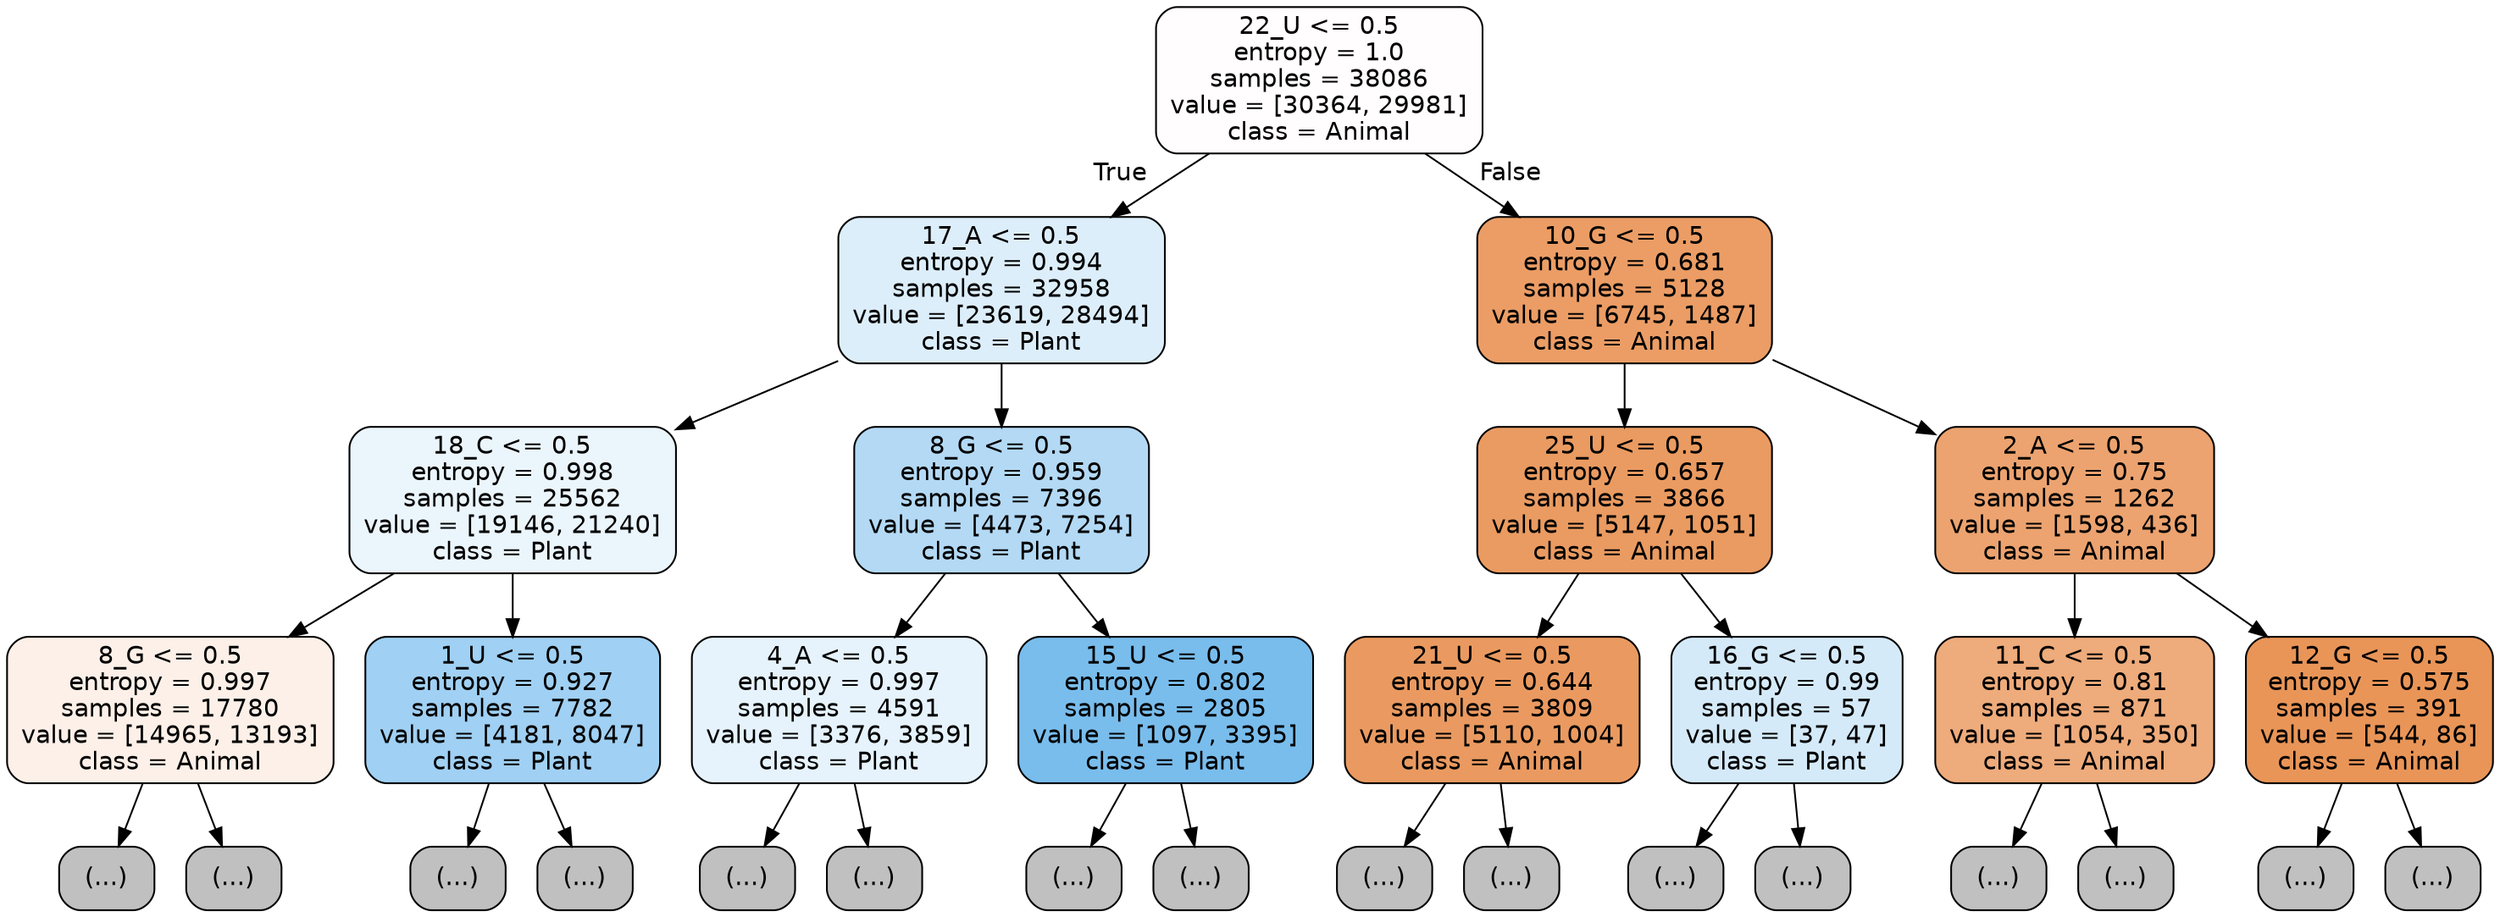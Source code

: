 digraph Tree {
node [shape=box, style="filled, rounded", color="black", fontname="helvetica"] ;
edge [fontname="helvetica"] ;
0 [label="22_U <= 0.5\nentropy = 1.0\nsamples = 38086\nvalue = [30364, 29981]\nclass = Animal", fillcolor="#fffdfd"] ;
1 [label="17_A <= 0.5\nentropy = 0.994\nsamples = 32958\nvalue = [23619, 28494]\nclass = Plant", fillcolor="#ddeefb"] ;
0 -> 1 [labeldistance=2.5, labelangle=45, headlabel="True"] ;
2 [label="18_C <= 0.5\nentropy = 0.998\nsamples = 25562\nvalue = [19146, 21240]\nclass = Plant", fillcolor="#ebf5fc"] ;
1 -> 2 ;
3 [label="8_G <= 0.5\nentropy = 0.997\nsamples = 17780\nvalue = [14965, 13193]\nclass = Animal", fillcolor="#fcf0e8"] ;
2 -> 3 ;
4 [label="(...)", fillcolor="#C0C0C0"] ;
3 -> 4 ;
6529 [label="(...)", fillcolor="#C0C0C0"] ;
3 -> 6529 ;
8834 [label="1_U <= 0.5\nentropy = 0.927\nsamples = 7782\nvalue = [4181, 8047]\nclass = Plant", fillcolor="#a0d0f3"] ;
2 -> 8834 ;
8835 [label="(...)", fillcolor="#C0C0C0"] ;
8834 -> 8835 ;
10412 [label="(...)", fillcolor="#C0C0C0"] ;
8834 -> 10412 ;
11603 [label="8_G <= 0.5\nentropy = 0.959\nsamples = 7396\nvalue = [4473, 7254]\nclass = Plant", fillcolor="#b3d9f5"] ;
1 -> 11603 ;
11604 [label="4_A <= 0.5\nentropy = 0.997\nsamples = 4591\nvalue = [3376, 3859]\nclass = Plant", fillcolor="#e6f3fc"] ;
11603 -> 11604 ;
11605 [label="(...)", fillcolor="#C0C0C0"] ;
11604 -> 11605 ;
13528 [label="(...)", fillcolor="#C0C0C0"] ;
11604 -> 13528 ;
14069 [label="15_U <= 0.5\nentropy = 0.802\nsamples = 2805\nvalue = [1097, 3395]\nclass = Plant", fillcolor="#79bded"] ;
11603 -> 14069 ;
14070 [label="(...)", fillcolor="#C0C0C0"] ;
14069 -> 14070 ;
14717 [label="(...)", fillcolor="#C0C0C0"] ;
14069 -> 14717 ;
14960 [label="10_G <= 0.5\nentropy = 0.681\nsamples = 5128\nvalue = [6745, 1487]\nclass = Animal", fillcolor="#eb9d65"] ;
0 -> 14960 [labeldistance=2.5, labelangle=-45, headlabel="False"] ;
14961 [label="25_U <= 0.5\nentropy = 0.657\nsamples = 3866\nvalue = [5147, 1051]\nclass = Animal", fillcolor="#ea9b61"] ;
14960 -> 14961 ;
14962 [label="21_U <= 0.5\nentropy = 0.644\nsamples = 3809\nvalue = [5110, 1004]\nclass = Animal", fillcolor="#ea9a60"] ;
14961 -> 14962 ;
14963 [label="(...)", fillcolor="#C0C0C0"] ;
14962 -> 14963 ;
16056 [label="(...)", fillcolor="#C0C0C0"] ;
14962 -> 16056 ;
16445 [label="16_G <= 0.5\nentropy = 0.99\nsamples = 57\nvalue = [37, 47]\nclass = Plant", fillcolor="#d5eaf9"] ;
14961 -> 16445 ;
16446 [label="(...)", fillcolor="#C0C0C0"] ;
16445 -> 16446 ;
16465 [label="(...)", fillcolor="#C0C0C0"] ;
16445 -> 16465 ;
16476 [label="2_A <= 0.5\nentropy = 0.75\nsamples = 1262\nvalue = [1598, 436]\nclass = Animal", fillcolor="#eca36f"] ;
14960 -> 16476 ;
16477 [label="11_C <= 0.5\nentropy = 0.81\nsamples = 871\nvalue = [1054, 350]\nclass = Animal", fillcolor="#eeab7b"] ;
16476 -> 16477 ;
16478 [label="(...)", fillcolor="#C0C0C0"] ;
16477 -> 16478 ;
16823 [label="(...)", fillcolor="#C0C0C0"] ;
16477 -> 16823 ;
16910 [label="12_G <= 0.5\nentropy = 0.575\nsamples = 391\nvalue = [544, 86]\nclass = Animal", fillcolor="#e99558"] ;
16476 -> 16910 ;
16911 [label="(...)", fillcolor="#C0C0C0"] ;
16910 -> 16911 ;
17016 [label="(...)", fillcolor="#C0C0C0"] ;
16910 -> 17016 ;
}